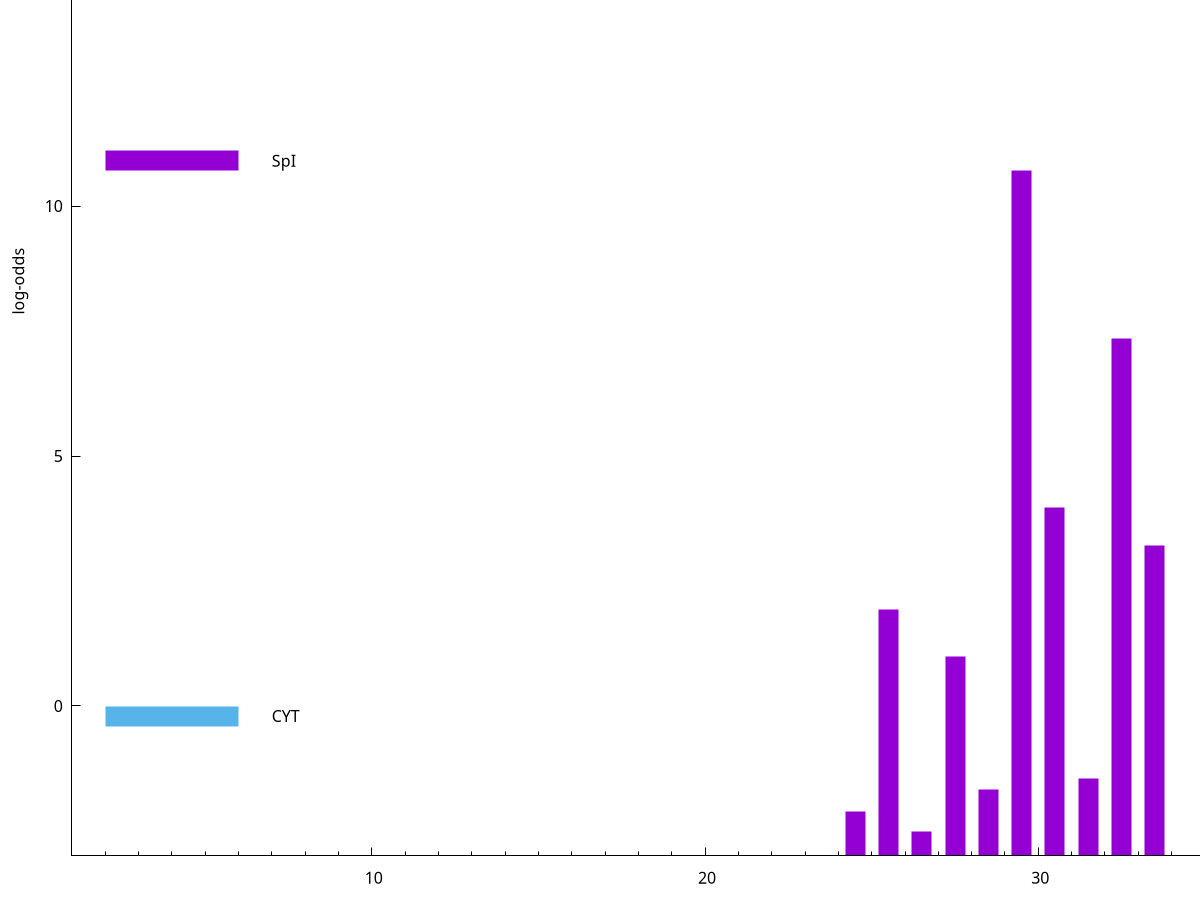 set title "LipoP predictions for SRR4017849.gff"
set size 2., 1.4
set xrange [1:70] 
set mxtics 10
set yrange [-3:20]
set y2range [0:23]
set ylabel "log-odds"
set term postscript eps color solid "Helvetica" 30
set output "SRR4017849.gff128.eps"
set arrow from 2,18.3103 to 6,18.3103 nohead lt 4 lw 20
set label "TMH" at 7,18.3103
set arrow from 2,10.9058 to 6,10.9058 nohead lt 1 lw 20
set label "SpI" at 7,10.9058
set arrow from 2,-0.200913 to 6,-0.200913 nohead lt 3 lw 20
set label "CYT" at 7,-0.200913
set arrow from 2,18.3103 to 6,18.3103 nohead lt 4 lw 20
set label "TMH" at 7,18.3103
# NOTE: The scores below are the log-odds scores with the threshold
# NOTE: subtracted (a hack to make gnuplot make the histogram all
# NOTE: look nice).
plot "-" axes x1y2 title "" with impulses lt 1 lw 20
29.500000 13.716100
32.500000 10.346690
30.500000 6.967740
35.500000 6.636800
40.500000 6.409170
33.500000 6.204090
37.500000 5.954050
41.500000 5.840330
25.500000 4.935580
42.500000 4.021060
27.500000 3.980574
36.500000 2.853200
31.500000 1.556310
43.500000 1.511800
28.500000 1.335760
24.500000 0.885700
38.500000 0.774020
26.500000 0.485130
39.500000 0.424060
e
exit
